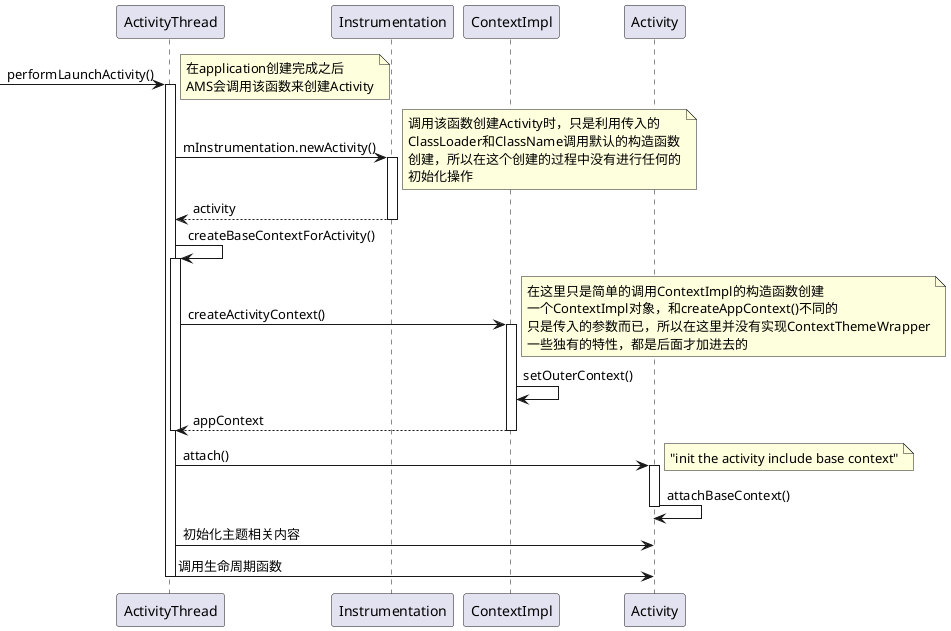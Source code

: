 @startuml

participant ActivityThread as at
participant Instrumentation as ins
participant ContextImpl as ctxImpl
participant Activity as act

[-> at : performLaunchActivity()
note left
在application创建完成之后
AMS会调用该函数来创建Activity
end note
activate at

at -> ins : mInstrumentation.newActivity()
note right
调用该函数创建Activity时，只是利用传入的
ClassLoader和ClassName调用默认的构造函数
创建，所以在这个创建的过程中没有进行任何的
初始化操作
end note
activate ins
ins --> at : activity
deactivate ins

at -> at : createBaseContextForActivity()
activate at
at -> ctxImpl : createActivityContext()
note right
在这里只是简单的调用ContextImpl的构造函数创建
一个ContextImpl对象，和createAppContext()不同的
只是传入的参数而已，所以在这里并没有实现ContextThemeWrapper
一些独有的特性，都是后面才加进去的
end note
activate ctxImpl
ctxImpl -> ctxImpl : setOuterContext()
ctxImpl --> at : appContext
deactivate ctxImpl
deactivate at

at -> act : attach()
note right
"init the activity include base context"
end note
activate act
act -> act : attachBaseContext()
deactivate act
at -> act : 初始化主题相关内容
at -> act : 调用生命周期函数
deactivate at
@enduml
